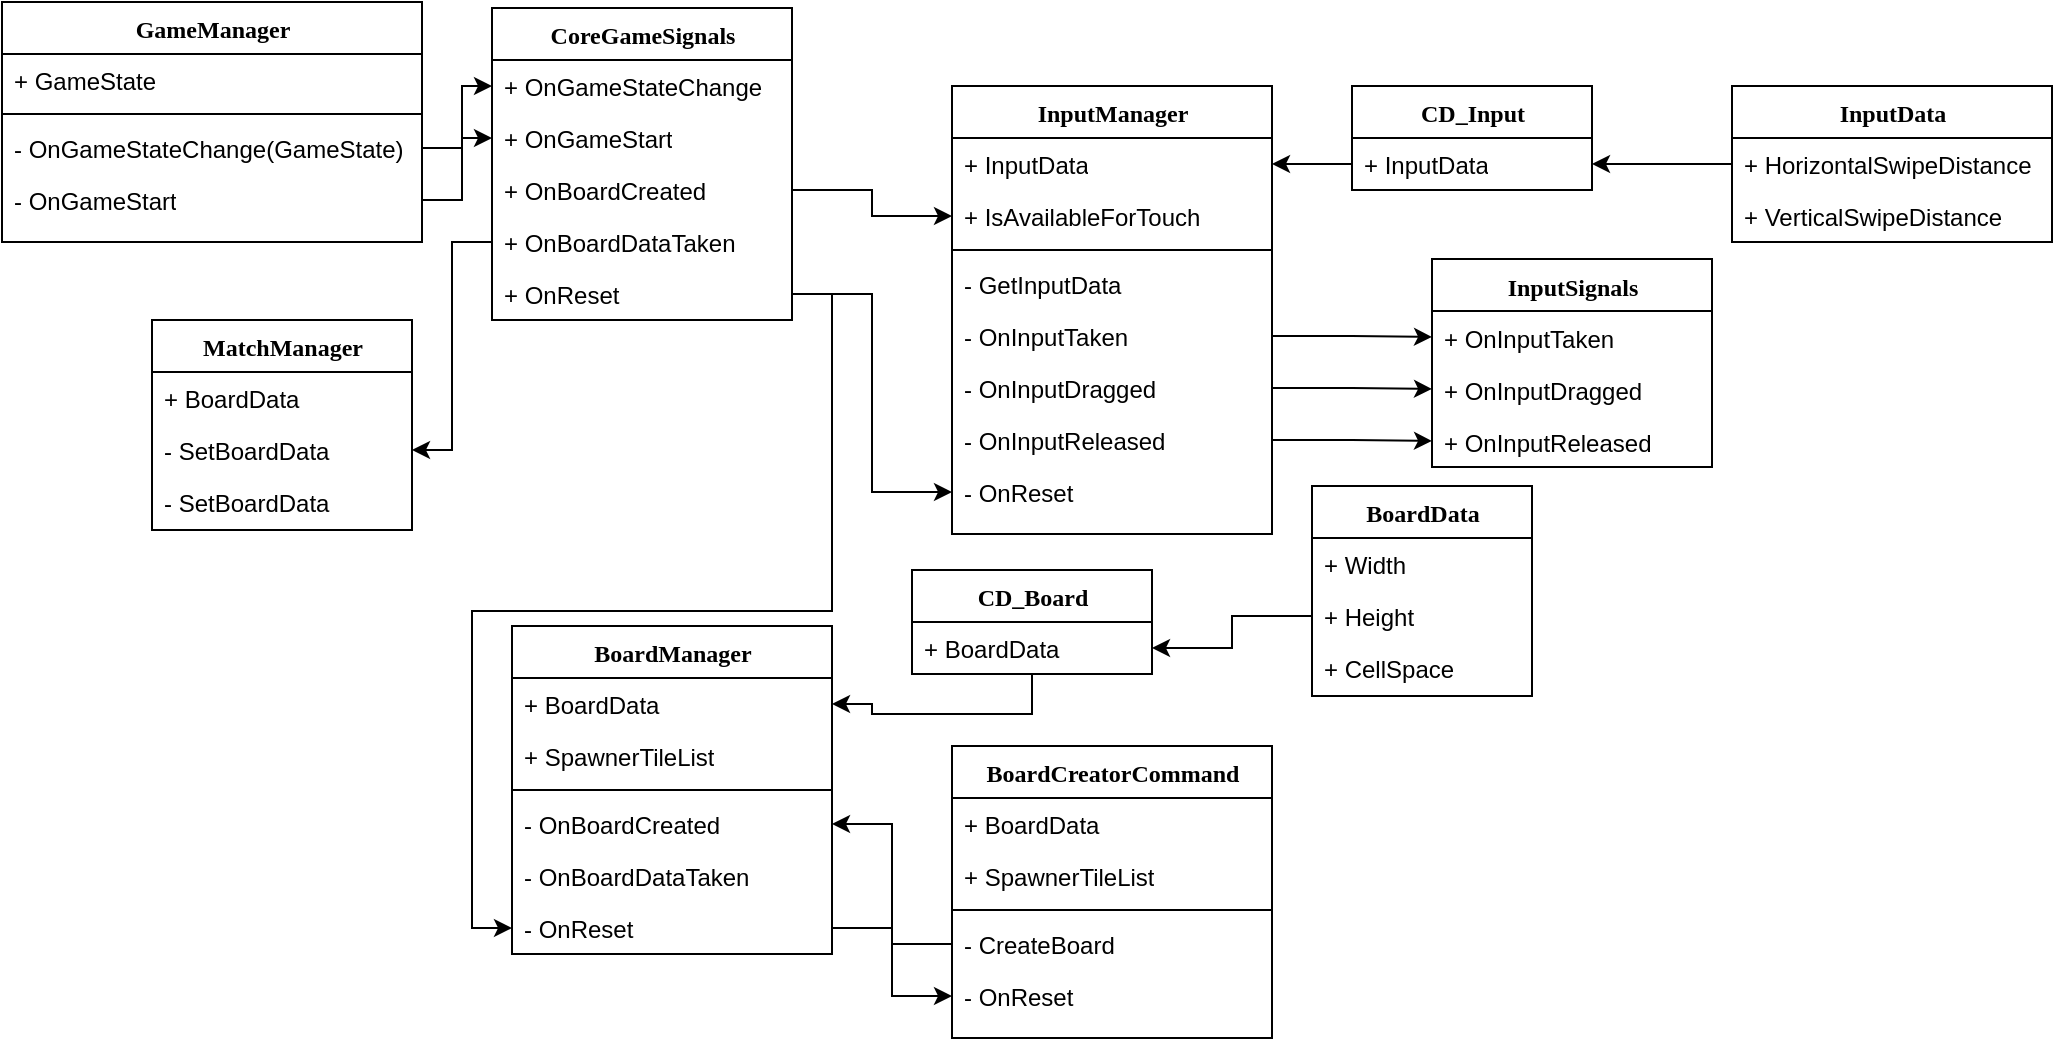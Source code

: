 <mxfile version="21.7.3" type="github">
  <diagram name="Page-1" id="9f46799a-70d6-7492-0946-bef42562c5a5">
    <mxGraphModel dx="954" dy="510" grid="1" gridSize="10" guides="1" tooltips="1" connect="1" arrows="1" fold="1" page="1" pageScale="1" pageWidth="1100" pageHeight="850" background="none" math="0" shadow="0">
      <root>
        <mxCell id="0" />
        <mxCell id="1" parent="0" />
        <mxCell id="78961159f06e98e8-43" value="InputManager" style="swimlane;html=1;fontStyle=1;align=center;verticalAlign=top;childLayout=stackLayout;horizontal=1;startSize=26;horizontalStack=0;resizeParent=1;resizeLast=0;collapsible=1;marginBottom=0;swimlaneFillColor=#ffffff;rounded=0;shadow=0;comic=0;labelBackgroundColor=none;strokeWidth=1;fillColor=none;fontFamily=Verdana;fontSize=12" parent="1" vertex="1">
          <mxGeometry x="490" y="50" width="160" height="224" as="geometry" />
        </mxCell>
        <mxCell id="78961159f06e98e8-44" value="+ InputData" style="text;html=1;strokeColor=none;fillColor=none;align=left;verticalAlign=top;spacingLeft=4;spacingRight=4;whiteSpace=wrap;overflow=hidden;rotatable=0;points=[[0,0.5],[1,0.5]];portConstraint=eastwest;" parent="78961159f06e98e8-43" vertex="1">
          <mxGeometry y="26" width="160" height="26" as="geometry" />
        </mxCell>
        <mxCell id="78961159f06e98e8-45" value="+ IsAvailableForTouch" style="text;html=1;strokeColor=none;fillColor=none;align=left;verticalAlign=top;spacingLeft=4;spacingRight=4;whiteSpace=wrap;overflow=hidden;rotatable=0;points=[[0,0.5],[1,0.5]];portConstraint=eastwest;" parent="78961159f06e98e8-43" vertex="1">
          <mxGeometry y="52" width="160" height="26" as="geometry" />
        </mxCell>
        <mxCell id="78961159f06e98e8-51" value="" style="line;html=1;strokeWidth=1;fillColor=none;align=left;verticalAlign=middle;spacingTop=-1;spacingLeft=3;spacingRight=3;rotatable=0;labelPosition=right;points=[];portConstraint=eastwest;" parent="78961159f06e98e8-43" vertex="1">
          <mxGeometry y="78" width="160" height="8" as="geometry" />
        </mxCell>
        <mxCell id="78961159f06e98e8-52" value="- GetInputData" style="text;html=1;strokeColor=none;fillColor=none;align=left;verticalAlign=top;spacingLeft=4;spacingRight=4;whiteSpace=wrap;overflow=hidden;rotatable=0;points=[[0,0.5],[1,0.5]];portConstraint=eastwest;" parent="78961159f06e98e8-43" vertex="1">
          <mxGeometry y="86" width="160" height="26" as="geometry" />
        </mxCell>
        <mxCell id="78961159f06e98e8-53" value="- OnInputTaken" style="text;html=1;strokeColor=none;fillColor=none;align=left;verticalAlign=top;spacingLeft=4;spacingRight=4;whiteSpace=wrap;overflow=hidden;rotatable=0;points=[[0,0.5],[1,0.5]];portConstraint=eastwest;" parent="78961159f06e98e8-43" vertex="1">
          <mxGeometry y="112" width="160" height="26" as="geometry" />
        </mxCell>
        <mxCell id="Rl2hEJGVRWqluWAvmqsI-10" value="- OnInputDragged" style="text;html=1;strokeColor=none;fillColor=none;align=left;verticalAlign=top;spacingLeft=4;spacingRight=4;whiteSpace=wrap;overflow=hidden;rotatable=0;points=[[0,0.5],[1,0.5]];portConstraint=eastwest;" vertex="1" parent="78961159f06e98e8-43">
          <mxGeometry y="138" width="160" height="26" as="geometry" />
        </mxCell>
        <mxCell id="Rl2hEJGVRWqluWAvmqsI-11" value="- OnInputReleased" style="text;html=1;strokeColor=none;fillColor=none;align=left;verticalAlign=top;spacingLeft=4;spacingRight=4;whiteSpace=wrap;overflow=hidden;rotatable=0;points=[[0,0.5],[1,0.5]];portConstraint=eastwest;" vertex="1" parent="78961159f06e98e8-43">
          <mxGeometry y="164" width="160" height="26" as="geometry" />
        </mxCell>
        <mxCell id="Rl2hEJGVRWqluWAvmqsI-12" value="- OnReset" style="text;html=1;strokeColor=none;fillColor=none;align=left;verticalAlign=top;spacingLeft=4;spacingRight=4;whiteSpace=wrap;overflow=hidden;rotatable=0;points=[[0,0.5],[1,0.5]];portConstraint=eastwest;" vertex="1" parent="78961159f06e98e8-43">
          <mxGeometry y="190" width="160" height="26" as="geometry" />
        </mxCell>
        <mxCell id="Rl2hEJGVRWqluWAvmqsI-1" value="InputSignals" style="swimlane;html=1;fontStyle=1;align=center;verticalAlign=top;childLayout=stackLayout;horizontal=1;startSize=26;horizontalStack=0;resizeParent=1;resizeLast=0;collapsible=1;marginBottom=0;swimlaneFillColor=#ffffff;rounded=0;shadow=0;comic=0;labelBackgroundColor=none;strokeWidth=1;fillColor=none;fontFamily=Verdana;fontSize=12" vertex="1" parent="1">
          <mxGeometry x="730" y="136.5" width="140" height="104" as="geometry" />
        </mxCell>
        <mxCell id="Rl2hEJGVRWqluWAvmqsI-2" value="+ OnInputTaken" style="text;html=1;strokeColor=none;fillColor=none;align=left;verticalAlign=top;spacingLeft=4;spacingRight=4;whiteSpace=wrap;overflow=hidden;rotatable=0;points=[[0,0.5],[1,0.5]];portConstraint=eastwest;" vertex="1" parent="Rl2hEJGVRWqluWAvmqsI-1">
          <mxGeometry y="26" width="140" height="26" as="geometry" />
        </mxCell>
        <mxCell id="Rl2hEJGVRWqluWAvmqsI-3" value="+ OnInputDragged" style="text;html=1;strokeColor=none;fillColor=none;align=left;verticalAlign=top;spacingLeft=4;spacingRight=4;whiteSpace=wrap;overflow=hidden;rotatable=0;points=[[0,0.5],[1,0.5]];portConstraint=eastwest;" vertex="1" parent="Rl2hEJGVRWqluWAvmqsI-1">
          <mxGeometry y="52" width="140" height="26" as="geometry" />
        </mxCell>
        <mxCell id="Rl2hEJGVRWqluWAvmqsI-9" value="+ OnInputReleased" style="text;html=1;strokeColor=none;fillColor=none;align=left;verticalAlign=top;spacingLeft=4;spacingRight=4;whiteSpace=wrap;overflow=hidden;rotatable=0;points=[[0,0.5],[1,0.5]];portConstraint=eastwest;" vertex="1" parent="Rl2hEJGVRWqluWAvmqsI-1">
          <mxGeometry y="78" width="140" height="26" as="geometry" />
        </mxCell>
        <mxCell id="Rl2hEJGVRWqluWAvmqsI-13" style="edgeStyle=orthogonalEdgeStyle;rounded=0;orthogonalLoop=1;jettySize=auto;html=1;exitX=1;exitY=0.5;exitDx=0;exitDy=0;" edge="1" parent="1" source="78961159f06e98e8-53" target="Rl2hEJGVRWqluWAvmqsI-2">
          <mxGeometry relative="1" as="geometry" />
        </mxCell>
        <mxCell id="Rl2hEJGVRWqluWAvmqsI-14" style="edgeStyle=orthogonalEdgeStyle;rounded=0;orthogonalLoop=1;jettySize=auto;html=1;exitX=1;exitY=0.5;exitDx=0;exitDy=0;entryX=0;entryY=0.5;entryDx=0;entryDy=0;" edge="1" parent="1" source="Rl2hEJGVRWqluWAvmqsI-10" target="Rl2hEJGVRWqluWAvmqsI-3">
          <mxGeometry relative="1" as="geometry" />
        </mxCell>
        <mxCell id="Rl2hEJGVRWqluWAvmqsI-15" style="edgeStyle=orthogonalEdgeStyle;rounded=0;orthogonalLoop=1;jettySize=auto;html=1;exitX=1;exitY=0.5;exitDx=0;exitDy=0;" edge="1" parent="1" source="Rl2hEJGVRWqluWAvmqsI-11" target="Rl2hEJGVRWqluWAvmqsI-9">
          <mxGeometry relative="1" as="geometry" />
        </mxCell>
        <mxCell id="Rl2hEJGVRWqluWAvmqsI-16" value="CD_Input" style="swimlane;html=1;fontStyle=1;align=center;verticalAlign=top;childLayout=stackLayout;horizontal=1;startSize=26;horizontalStack=0;resizeParent=1;resizeLast=0;collapsible=1;marginBottom=0;swimlaneFillColor=#ffffff;rounded=0;shadow=0;comic=0;labelBackgroundColor=none;strokeWidth=1;fillColor=none;fontFamily=Verdana;fontSize=12" vertex="1" parent="1">
          <mxGeometry x="690" y="50" width="120" height="52" as="geometry" />
        </mxCell>
        <mxCell id="Rl2hEJGVRWqluWAvmqsI-17" value="+ InputData" style="text;html=1;strokeColor=none;fillColor=none;align=left;verticalAlign=top;spacingLeft=4;spacingRight=4;whiteSpace=wrap;overflow=hidden;rotatable=0;points=[[0,0.5],[1,0.5]];portConstraint=eastwest;" vertex="1" parent="Rl2hEJGVRWqluWAvmqsI-16">
          <mxGeometry y="26" width="120" height="26" as="geometry" />
        </mxCell>
        <mxCell id="Rl2hEJGVRWqluWAvmqsI-24" value="InputData" style="swimlane;html=1;fontStyle=1;align=center;verticalAlign=top;childLayout=stackLayout;horizontal=1;startSize=26;horizontalStack=0;resizeParent=1;resizeLast=0;collapsible=1;marginBottom=0;swimlaneFillColor=#ffffff;rounded=0;shadow=0;comic=0;labelBackgroundColor=none;strokeWidth=1;fillColor=none;fontFamily=Verdana;fontSize=12" vertex="1" parent="1">
          <mxGeometry x="880" y="50" width="160" height="78" as="geometry" />
        </mxCell>
        <mxCell id="Rl2hEJGVRWqluWAvmqsI-25" value="+ HorizontalSwipeDistance" style="text;html=1;strokeColor=none;fillColor=none;align=left;verticalAlign=top;spacingLeft=4;spacingRight=4;whiteSpace=wrap;overflow=hidden;rotatable=0;points=[[0,0.5],[1,0.5]];portConstraint=eastwest;" vertex="1" parent="Rl2hEJGVRWqluWAvmqsI-24">
          <mxGeometry y="26" width="160" height="26" as="geometry" />
        </mxCell>
        <mxCell id="Rl2hEJGVRWqluWAvmqsI-28" value="+ VerticalSwipeDistance" style="text;html=1;strokeColor=none;fillColor=none;align=left;verticalAlign=top;spacingLeft=4;spacingRight=4;whiteSpace=wrap;overflow=hidden;rotatable=0;points=[[0,0.5],[1,0.5]];portConstraint=eastwest;" vertex="1" parent="Rl2hEJGVRWqluWAvmqsI-24">
          <mxGeometry y="52" width="160" height="26" as="geometry" />
        </mxCell>
        <mxCell id="Rl2hEJGVRWqluWAvmqsI-31" style="edgeStyle=orthogonalEdgeStyle;rounded=0;orthogonalLoop=1;jettySize=auto;html=1;exitX=0;exitY=0.5;exitDx=0;exitDy=0;entryX=1;entryY=0.5;entryDx=0;entryDy=0;" edge="1" parent="1" source="Rl2hEJGVRWqluWAvmqsI-17" target="78961159f06e98e8-44">
          <mxGeometry relative="1" as="geometry" />
        </mxCell>
        <mxCell id="Rl2hEJGVRWqluWAvmqsI-36" style="edgeStyle=orthogonalEdgeStyle;rounded=0;orthogonalLoop=1;jettySize=auto;html=1;entryX=1;entryY=0.5;entryDx=0;entryDy=0;" edge="1" parent="1" source="Rl2hEJGVRWqluWAvmqsI-25" target="Rl2hEJGVRWqluWAvmqsI-17">
          <mxGeometry relative="1" as="geometry" />
        </mxCell>
        <mxCell id="Rl2hEJGVRWqluWAvmqsI-37" value="BoardCreatorCommand" style="swimlane;html=1;fontStyle=1;align=center;verticalAlign=top;childLayout=stackLayout;horizontal=1;startSize=26;horizontalStack=0;resizeParent=1;resizeLast=0;collapsible=1;marginBottom=0;swimlaneFillColor=#ffffff;rounded=0;shadow=0;comic=0;labelBackgroundColor=none;strokeWidth=1;fillColor=none;fontFamily=Verdana;fontSize=12" vertex="1" parent="1">
          <mxGeometry x="490" y="380" width="160" height="146" as="geometry" />
        </mxCell>
        <mxCell id="Rl2hEJGVRWqluWAvmqsI-38" value="+ BoardData" style="text;html=1;strokeColor=none;fillColor=none;align=left;verticalAlign=top;spacingLeft=4;spacingRight=4;whiteSpace=wrap;overflow=hidden;rotatable=0;points=[[0,0.5],[1,0.5]];portConstraint=eastwest;" vertex="1" parent="Rl2hEJGVRWqluWAvmqsI-37">
          <mxGeometry y="26" width="160" height="26" as="geometry" />
        </mxCell>
        <mxCell id="Rl2hEJGVRWqluWAvmqsI-54" value="+ SpawnerTileList" style="text;html=1;strokeColor=none;fillColor=none;align=left;verticalAlign=top;spacingLeft=4;spacingRight=4;whiteSpace=wrap;overflow=hidden;rotatable=0;points=[[0,0.5],[1,0.5]];portConstraint=eastwest;" vertex="1" parent="Rl2hEJGVRWqluWAvmqsI-37">
          <mxGeometry y="52" width="160" height="26" as="geometry" />
        </mxCell>
        <mxCell id="Rl2hEJGVRWqluWAvmqsI-51" value="" style="line;html=1;strokeWidth=1;fillColor=none;align=left;verticalAlign=middle;spacingTop=-1;spacingLeft=3;spacingRight=3;rotatable=0;labelPosition=right;points=[];portConstraint=eastwest;" vertex="1" parent="Rl2hEJGVRWqluWAvmqsI-37">
          <mxGeometry y="78" width="160" height="8" as="geometry" />
        </mxCell>
        <mxCell id="Rl2hEJGVRWqluWAvmqsI-40" value="- CreateBoard" style="text;html=1;strokeColor=none;fillColor=none;align=left;verticalAlign=top;spacingLeft=4;spacingRight=4;whiteSpace=wrap;overflow=hidden;rotatable=0;points=[[0,0.5],[1,0.5]];portConstraint=eastwest;" vertex="1" parent="Rl2hEJGVRWqluWAvmqsI-37">
          <mxGeometry y="86" width="160" height="26" as="geometry" />
        </mxCell>
        <mxCell id="Rl2hEJGVRWqluWAvmqsI-50" value="- OnReset" style="text;html=1;strokeColor=none;fillColor=none;align=left;verticalAlign=top;spacingLeft=4;spacingRight=4;whiteSpace=wrap;overflow=hidden;rotatable=0;points=[[0,0.5],[1,0.5]];portConstraint=eastwest;" vertex="1" parent="Rl2hEJGVRWqluWAvmqsI-37">
          <mxGeometry y="112" width="160" height="26" as="geometry" />
        </mxCell>
        <mxCell id="Rl2hEJGVRWqluWAvmqsI-83" style="edgeStyle=orthogonalEdgeStyle;rounded=0;orthogonalLoop=1;jettySize=auto;html=1;" edge="1" parent="1" source="Rl2hEJGVRWqluWAvmqsI-41" target="Rl2hEJGVRWqluWAvmqsI-73">
          <mxGeometry relative="1" as="geometry" />
        </mxCell>
        <mxCell id="Rl2hEJGVRWqluWAvmqsI-41" value="CD_Board" style="swimlane;html=1;fontStyle=1;align=center;verticalAlign=top;childLayout=stackLayout;horizontal=1;startSize=26;horizontalStack=0;resizeParent=1;resizeLast=0;collapsible=1;marginBottom=0;swimlaneFillColor=#ffffff;rounded=0;shadow=0;comic=0;labelBackgroundColor=none;strokeWidth=1;fillColor=none;fontFamily=Verdana;fontSize=12" vertex="1" parent="1">
          <mxGeometry x="470" y="292" width="120" height="52" as="geometry" />
        </mxCell>
        <mxCell id="Rl2hEJGVRWqluWAvmqsI-42" value="+ BoardData" style="text;html=1;strokeColor=none;fillColor=none;align=left;verticalAlign=top;spacingLeft=4;spacingRight=4;whiteSpace=wrap;overflow=hidden;rotatable=0;points=[[0,0.5],[1,0.5]];portConstraint=eastwest;" vertex="1" parent="Rl2hEJGVRWqluWAvmqsI-41">
          <mxGeometry y="26" width="120" height="26" as="geometry" />
        </mxCell>
        <mxCell id="Rl2hEJGVRWqluWAvmqsI-43" value="BoardData" style="swimlane;html=1;fontStyle=1;align=center;verticalAlign=top;childLayout=stackLayout;horizontal=1;startSize=26;horizontalStack=0;resizeParent=1;resizeLast=0;collapsible=1;marginBottom=0;swimlaneFillColor=#ffffff;rounded=0;shadow=0;comic=0;labelBackgroundColor=none;strokeWidth=1;fillColor=none;fontFamily=Verdana;fontSize=12" vertex="1" parent="1">
          <mxGeometry x="670" y="250" width="110" height="105" as="geometry" />
        </mxCell>
        <mxCell id="Rl2hEJGVRWqluWAvmqsI-44" value="+ Width" style="text;html=1;strokeColor=none;fillColor=none;align=left;verticalAlign=top;spacingLeft=4;spacingRight=4;whiteSpace=wrap;overflow=hidden;rotatable=0;points=[[0,0.5],[1,0.5]];portConstraint=eastwest;" vertex="1" parent="Rl2hEJGVRWqluWAvmqsI-43">
          <mxGeometry y="26" width="110" height="26" as="geometry" />
        </mxCell>
        <mxCell id="Rl2hEJGVRWqluWAvmqsI-45" value="+ Height" style="text;html=1;strokeColor=none;fillColor=none;align=left;verticalAlign=top;spacingLeft=4;spacingRight=4;whiteSpace=wrap;overflow=hidden;rotatable=0;points=[[0,0.5],[1,0.5]];portConstraint=eastwest;" vertex="1" parent="Rl2hEJGVRWqluWAvmqsI-43">
          <mxGeometry y="52" width="110" height="26" as="geometry" />
        </mxCell>
        <mxCell id="Rl2hEJGVRWqluWAvmqsI-47" value="+ CellSpace" style="text;html=1;strokeColor=none;fillColor=none;align=left;verticalAlign=top;spacingLeft=4;spacingRight=4;whiteSpace=wrap;overflow=hidden;rotatable=0;points=[[0,0.5],[1,0.5]];portConstraint=eastwest;" vertex="1" parent="Rl2hEJGVRWqluWAvmqsI-43">
          <mxGeometry y="78" width="110" height="26" as="geometry" />
        </mxCell>
        <mxCell id="Rl2hEJGVRWqluWAvmqsI-49" style="edgeStyle=orthogonalEdgeStyle;rounded=0;orthogonalLoop=1;jettySize=auto;html=1;" edge="1" parent="1" source="Rl2hEJGVRWqluWAvmqsI-45" target="Rl2hEJGVRWqluWAvmqsI-42">
          <mxGeometry relative="1" as="geometry" />
        </mxCell>
        <mxCell id="Rl2hEJGVRWqluWAvmqsI-55" value="GameManager" style="swimlane;html=1;fontStyle=1;align=center;verticalAlign=top;childLayout=stackLayout;horizontal=1;startSize=26;horizontalStack=0;resizeParent=1;resizeLast=0;collapsible=1;marginBottom=0;swimlaneFillColor=#ffffff;rounded=0;shadow=0;comic=0;labelBackgroundColor=none;strokeWidth=1;fillColor=none;fontFamily=Verdana;fontSize=12" vertex="1" parent="1">
          <mxGeometry x="15" y="8" width="210" height="120" as="geometry" />
        </mxCell>
        <mxCell id="Rl2hEJGVRWqluWAvmqsI-56" value="+ GameState" style="text;html=1;strokeColor=none;fillColor=none;align=left;verticalAlign=top;spacingLeft=4;spacingRight=4;whiteSpace=wrap;overflow=hidden;rotatable=0;points=[[0,0.5],[1,0.5]];portConstraint=eastwest;" vertex="1" parent="Rl2hEJGVRWqluWAvmqsI-55">
          <mxGeometry y="26" width="210" height="26" as="geometry" />
        </mxCell>
        <mxCell id="Rl2hEJGVRWqluWAvmqsI-59" value="" style="line;html=1;strokeWidth=1;fillColor=none;align=left;verticalAlign=middle;spacingTop=-1;spacingLeft=3;spacingRight=3;rotatable=0;labelPosition=right;points=[];portConstraint=eastwest;" vertex="1" parent="Rl2hEJGVRWqluWAvmqsI-55">
          <mxGeometry y="52" width="210" height="8" as="geometry" />
        </mxCell>
        <mxCell id="Rl2hEJGVRWqluWAvmqsI-57" value="- OnGameStateChange(GameState)" style="text;html=1;strokeColor=none;fillColor=none;align=left;verticalAlign=top;spacingLeft=4;spacingRight=4;whiteSpace=wrap;overflow=hidden;rotatable=0;points=[[0,0.5],[1,0.5]];portConstraint=eastwest;" vertex="1" parent="Rl2hEJGVRWqluWAvmqsI-55">
          <mxGeometry y="60" width="210" height="26" as="geometry" />
        </mxCell>
        <mxCell id="Rl2hEJGVRWqluWAvmqsI-58" value="- OnGameStart" style="text;html=1;strokeColor=none;fillColor=none;align=left;verticalAlign=top;spacingLeft=4;spacingRight=4;whiteSpace=wrap;overflow=hidden;rotatable=0;points=[[0,0.5],[1,0.5]];portConstraint=eastwest;" vertex="1" parent="Rl2hEJGVRWqluWAvmqsI-55">
          <mxGeometry y="86" width="210" height="26" as="geometry" />
        </mxCell>
        <mxCell id="Rl2hEJGVRWqluWAvmqsI-61" value="CoreGameSignals" style="swimlane;html=1;fontStyle=1;align=center;verticalAlign=top;childLayout=stackLayout;horizontal=1;startSize=26;horizontalStack=0;resizeParent=1;resizeLast=0;collapsible=1;marginBottom=0;swimlaneFillColor=#ffffff;rounded=0;shadow=0;comic=0;labelBackgroundColor=none;strokeWidth=1;fillColor=none;fontFamily=Verdana;fontSize=12" vertex="1" parent="1">
          <mxGeometry x="260" y="11" width="150" height="156" as="geometry" />
        </mxCell>
        <mxCell id="Rl2hEJGVRWqluWAvmqsI-62" value="+ OnGameStateChange" style="text;html=1;strokeColor=none;fillColor=none;align=left;verticalAlign=top;spacingLeft=4;spacingRight=4;whiteSpace=wrap;overflow=hidden;rotatable=0;points=[[0,0.5],[1,0.5]];portConstraint=eastwest;" vertex="1" parent="Rl2hEJGVRWqluWAvmqsI-61">
          <mxGeometry y="26" width="150" height="26" as="geometry" />
        </mxCell>
        <mxCell id="Rl2hEJGVRWqluWAvmqsI-66" value="+ OnGameStart" style="text;html=1;strokeColor=none;fillColor=none;align=left;verticalAlign=top;spacingLeft=4;spacingRight=4;whiteSpace=wrap;overflow=hidden;rotatable=0;points=[[0,0.5],[1,0.5]];portConstraint=eastwest;" vertex="1" parent="Rl2hEJGVRWqluWAvmqsI-61">
          <mxGeometry y="52" width="150" height="26" as="geometry" />
        </mxCell>
        <mxCell id="Rl2hEJGVRWqluWAvmqsI-67" value="+ OnBoardCreated" style="text;html=1;strokeColor=none;fillColor=none;align=left;verticalAlign=top;spacingLeft=4;spacingRight=4;whiteSpace=wrap;overflow=hidden;rotatable=0;points=[[0,0.5],[1,0.5]];portConstraint=eastwest;" vertex="1" parent="Rl2hEJGVRWqluWAvmqsI-61">
          <mxGeometry y="78" width="150" height="26" as="geometry" />
        </mxCell>
        <mxCell id="Rl2hEJGVRWqluWAvmqsI-90" value="+ OnBoardDataTaken" style="text;html=1;strokeColor=none;fillColor=none;align=left;verticalAlign=top;spacingLeft=4;spacingRight=4;whiteSpace=wrap;overflow=hidden;rotatable=0;points=[[0,0.5],[1,0.5]];portConstraint=eastwest;" vertex="1" parent="Rl2hEJGVRWqluWAvmqsI-61">
          <mxGeometry y="104" width="150" height="26" as="geometry" />
        </mxCell>
        <mxCell id="Rl2hEJGVRWqluWAvmqsI-78" value="+ OnReset" style="text;html=1;strokeColor=none;fillColor=none;align=left;verticalAlign=top;spacingLeft=4;spacingRight=4;whiteSpace=wrap;overflow=hidden;rotatable=0;points=[[0,0.5],[1,0.5]];portConstraint=eastwest;" vertex="1" parent="Rl2hEJGVRWqluWAvmqsI-61">
          <mxGeometry y="130" width="150" height="26" as="geometry" />
        </mxCell>
        <mxCell id="Rl2hEJGVRWqluWAvmqsI-68" style="edgeStyle=orthogonalEdgeStyle;rounded=0;orthogonalLoop=1;jettySize=auto;html=1;" edge="1" parent="1" source="Rl2hEJGVRWqluWAvmqsI-78" target="Rl2hEJGVRWqluWAvmqsI-12">
          <mxGeometry relative="1" as="geometry" />
        </mxCell>
        <mxCell id="Rl2hEJGVRWqluWAvmqsI-70" style="edgeStyle=orthogonalEdgeStyle;rounded=0;orthogonalLoop=1;jettySize=auto;html=1;" edge="1" parent="1" source="Rl2hEJGVRWqluWAvmqsI-57" target="Rl2hEJGVRWqluWAvmqsI-62">
          <mxGeometry relative="1" as="geometry" />
        </mxCell>
        <mxCell id="Rl2hEJGVRWqluWAvmqsI-71" style="edgeStyle=orthogonalEdgeStyle;rounded=0;orthogonalLoop=1;jettySize=auto;html=1;" edge="1" parent="1" source="Rl2hEJGVRWqluWAvmqsI-58" target="Rl2hEJGVRWqluWAvmqsI-66">
          <mxGeometry relative="1" as="geometry" />
        </mxCell>
        <mxCell id="Rl2hEJGVRWqluWAvmqsI-72" value="BoardManager" style="swimlane;html=1;fontStyle=1;align=center;verticalAlign=top;childLayout=stackLayout;horizontal=1;startSize=26;horizontalStack=0;resizeParent=1;resizeLast=0;collapsible=1;marginBottom=0;swimlaneFillColor=#ffffff;rounded=0;shadow=0;comic=0;labelBackgroundColor=none;strokeWidth=1;fillColor=none;fontFamily=Verdana;fontSize=12" vertex="1" parent="1">
          <mxGeometry x="270" y="320" width="160" height="164" as="geometry" />
        </mxCell>
        <mxCell id="Rl2hEJGVRWqluWAvmqsI-73" value="+ BoardData" style="text;html=1;strokeColor=none;fillColor=none;align=left;verticalAlign=top;spacingLeft=4;spacingRight=4;whiteSpace=wrap;overflow=hidden;rotatable=0;points=[[0,0.5],[1,0.5]];portConstraint=eastwest;" vertex="1" parent="Rl2hEJGVRWqluWAvmqsI-72">
          <mxGeometry y="26" width="160" height="26" as="geometry" />
        </mxCell>
        <mxCell id="Rl2hEJGVRWqluWAvmqsI-74" value="+ SpawnerTileList" style="text;html=1;strokeColor=none;fillColor=none;align=left;verticalAlign=top;spacingLeft=4;spacingRight=4;whiteSpace=wrap;overflow=hidden;rotatable=0;points=[[0,0.5],[1,0.5]];portConstraint=eastwest;" vertex="1" parent="Rl2hEJGVRWqluWAvmqsI-72">
          <mxGeometry y="52" width="160" height="26" as="geometry" />
        </mxCell>
        <mxCell id="Rl2hEJGVRWqluWAvmqsI-75" value="" style="line;html=1;strokeWidth=1;fillColor=none;align=left;verticalAlign=middle;spacingTop=-1;spacingLeft=3;spacingRight=3;rotatable=0;labelPosition=right;points=[];portConstraint=eastwest;" vertex="1" parent="Rl2hEJGVRWqluWAvmqsI-72">
          <mxGeometry y="78" width="160" height="8" as="geometry" />
        </mxCell>
        <mxCell id="Rl2hEJGVRWqluWAvmqsI-76" value="- OnBoardCreated" style="text;html=1;strokeColor=none;fillColor=none;align=left;verticalAlign=top;spacingLeft=4;spacingRight=4;whiteSpace=wrap;overflow=hidden;rotatable=0;points=[[0,0.5],[1,0.5]];portConstraint=eastwest;" vertex="1" parent="Rl2hEJGVRWqluWAvmqsI-72">
          <mxGeometry y="86" width="160" height="26" as="geometry" />
        </mxCell>
        <mxCell id="Rl2hEJGVRWqluWAvmqsI-89" value="- OnBoardDataTaken" style="text;html=1;strokeColor=none;fillColor=none;align=left;verticalAlign=top;spacingLeft=4;spacingRight=4;whiteSpace=wrap;overflow=hidden;rotatable=0;points=[[0,0.5],[1,0.5]];portConstraint=eastwest;" vertex="1" parent="Rl2hEJGVRWqluWAvmqsI-72">
          <mxGeometry y="112" width="160" height="26" as="geometry" />
        </mxCell>
        <mxCell id="Rl2hEJGVRWqluWAvmqsI-77" value="- OnReset" style="text;html=1;strokeColor=none;fillColor=none;align=left;verticalAlign=top;spacingLeft=4;spacingRight=4;whiteSpace=wrap;overflow=hidden;rotatable=0;points=[[0,0.5],[1,0.5]];portConstraint=eastwest;" vertex="1" parent="Rl2hEJGVRWqluWAvmqsI-72">
          <mxGeometry y="138" width="160" height="26" as="geometry" />
        </mxCell>
        <mxCell id="Rl2hEJGVRWqluWAvmqsI-79" style="edgeStyle=orthogonalEdgeStyle;rounded=0;orthogonalLoop=1;jettySize=auto;html=1;" edge="1" parent="1" source="Rl2hEJGVRWqluWAvmqsI-40" target="Rl2hEJGVRWqluWAvmqsI-76">
          <mxGeometry relative="1" as="geometry" />
        </mxCell>
        <mxCell id="Rl2hEJGVRWqluWAvmqsI-82" style="edgeStyle=orthogonalEdgeStyle;rounded=0;orthogonalLoop=1;jettySize=auto;html=1;" edge="1" parent="1" source="Rl2hEJGVRWqluWAvmqsI-77" target="Rl2hEJGVRWqluWAvmqsI-50">
          <mxGeometry relative="1" as="geometry" />
        </mxCell>
        <mxCell id="Rl2hEJGVRWqluWAvmqsI-84" value="MatchManager" style="swimlane;html=1;fontStyle=1;align=center;verticalAlign=top;childLayout=stackLayout;horizontal=1;startSize=26;horizontalStack=0;resizeParent=1;resizeLast=0;collapsible=1;marginBottom=0;swimlaneFillColor=#ffffff;rounded=0;shadow=0;comic=0;labelBackgroundColor=none;strokeWidth=1;fillColor=none;fontFamily=Verdana;fontSize=12" vertex="1" parent="1">
          <mxGeometry x="90" y="167" width="130" height="105" as="geometry" />
        </mxCell>
        <mxCell id="Rl2hEJGVRWqluWAvmqsI-85" value="+ BoardData" style="text;html=1;strokeColor=none;fillColor=none;align=left;verticalAlign=top;spacingLeft=4;spacingRight=4;whiteSpace=wrap;overflow=hidden;rotatable=0;points=[[0,0.5],[1,0.5]];portConstraint=eastwest;" vertex="1" parent="Rl2hEJGVRWqluWAvmqsI-84">
          <mxGeometry y="26" width="130" height="26" as="geometry" />
        </mxCell>
        <mxCell id="Rl2hEJGVRWqluWAvmqsI-86" value="- SetBoardData" style="text;html=1;strokeColor=none;fillColor=none;align=left;verticalAlign=top;spacingLeft=4;spacingRight=4;whiteSpace=wrap;overflow=hidden;rotatable=0;points=[[0,0.5],[1,0.5]];portConstraint=eastwest;" vertex="1" parent="Rl2hEJGVRWqluWAvmqsI-84">
          <mxGeometry y="52" width="130" height="26" as="geometry" />
        </mxCell>
        <mxCell id="Rl2hEJGVRWqluWAvmqsI-97" value="- SetBoardData" style="text;html=1;strokeColor=none;fillColor=none;align=left;verticalAlign=top;spacingLeft=4;spacingRight=4;whiteSpace=wrap;overflow=hidden;rotatable=0;points=[[0,0.5],[1,0.5]];portConstraint=eastwest;" vertex="1" parent="Rl2hEJGVRWqluWAvmqsI-84">
          <mxGeometry y="78" width="130" height="26" as="geometry" />
        </mxCell>
        <mxCell id="Rl2hEJGVRWqluWAvmqsI-92" style="edgeStyle=orthogonalEdgeStyle;rounded=0;orthogonalLoop=1;jettySize=auto;html=1;" edge="1" parent="1" source="Rl2hEJGVRWqluWAvmqsI-90" target="Rl2hEJGVRWqluWAvmqsI-86">
          <mxGeometry relative="1" as="geometry" />
        </mxCell>
        <mxCell id="Rl2hEJGVRWqluWAvmqsI-95" style="edgeStyle=orthogonalEdgeStyle;rounded=0;orthogonalLoop=1;jettySize=auto;html=1;entryX=0;entryY=0.5;entryDx=0;entryDy=0;" edge="1" parent="1" source="Rl2hEJGVRWqluWAvmqsI-78" target="Rl2hEJGVRWqluWAvmqsI-77">
          <mxGeometry relative="1" as="geometry" />
        </mxCell>
        <mxCell id="Rl2hEJGVRWqluWAvmqsI-96" style="edgeStyle=orthogonalEdgeStyle;rounded=0;orthogonalLoop=1;jettySize=auto;html=1;" edge="1" parent="1" source="Rl2hEJGVRWqluWAvmqsI-67" target="78961159f06e98e8-45">
          <mxGeometry relative="1" as="geometry" />
        </mxCell>
      </root>
    </mxGraphModel>
  </diagram>
</mxfile>
